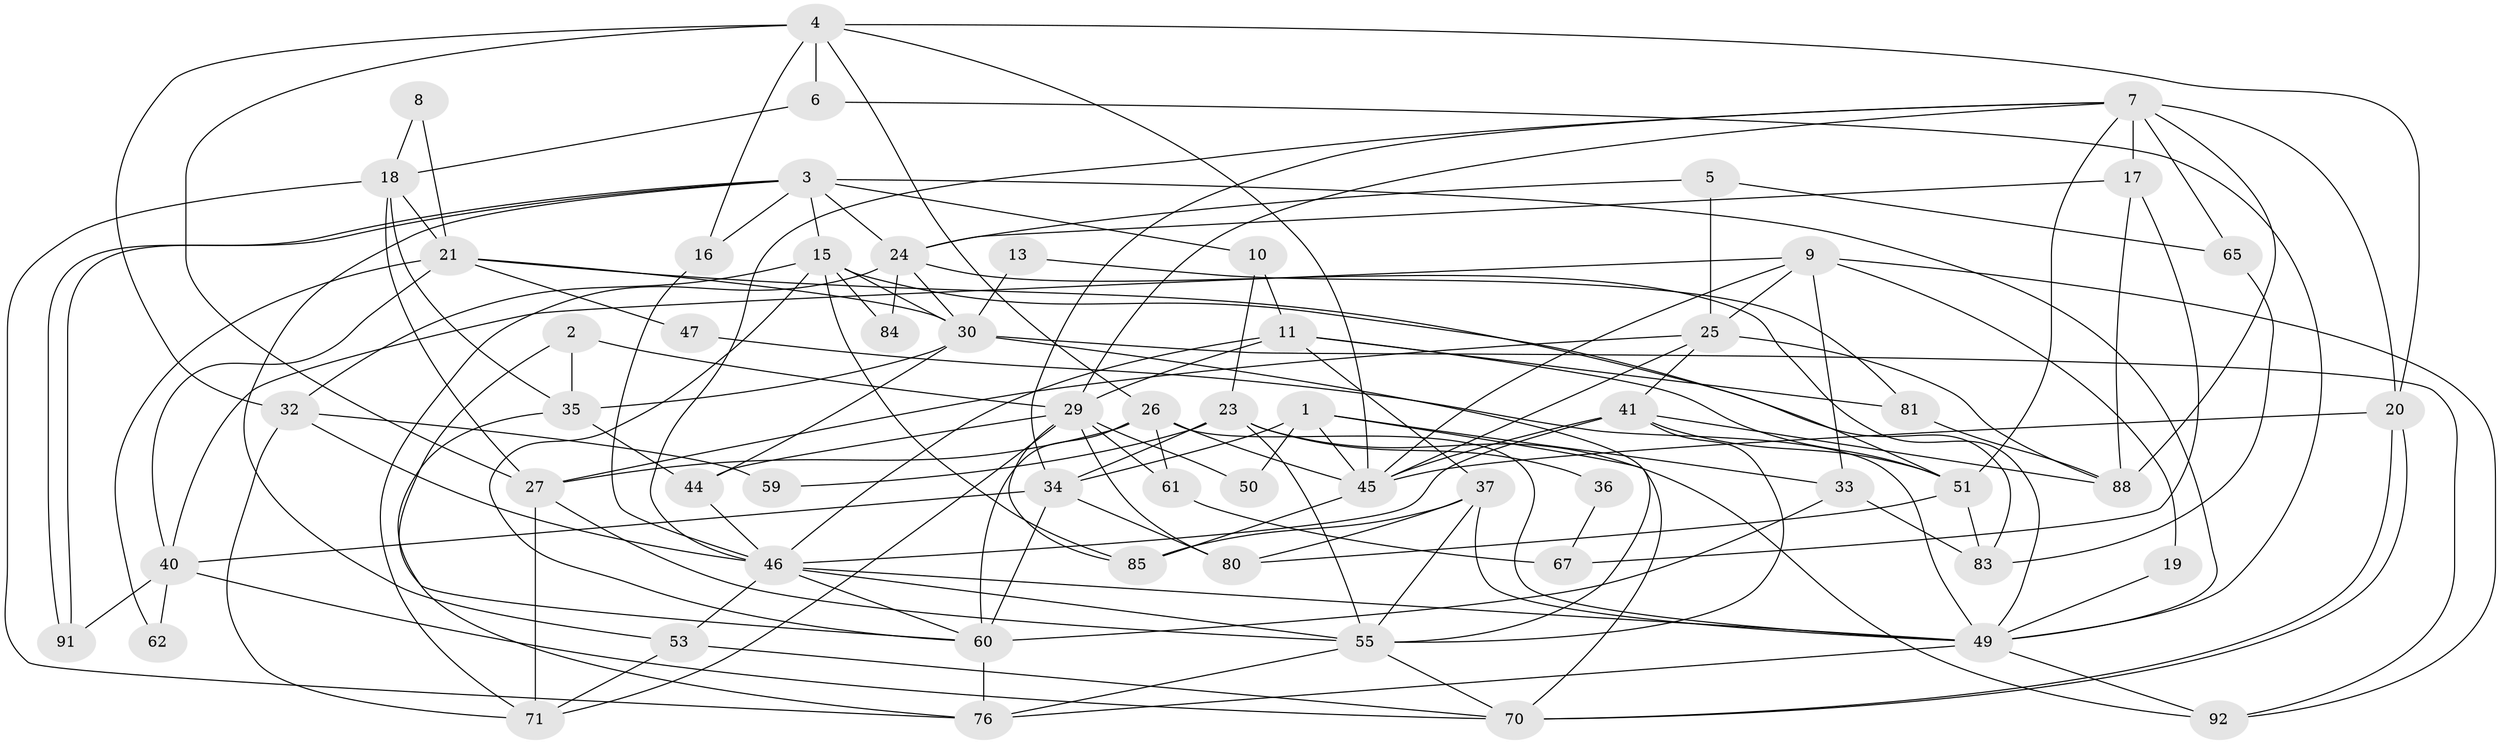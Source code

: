 // Generated by graph-tools (version 1.1) at 2025/23/03/03/25 07:23:56]
// undirected, 60 vertices, 148 edges
graph export_dot {
graph [start="1"]
  node [color=gray90,style=filled];
  1 [super="+68"];
  2 [super="+56"];
  3 [super="+12"];
  4 [super="+14"];
  5;
  6;
  7 [super="+28"];
  8;
  9 [super="+94"];
  10 [super="+22"];
  11 [super="+89"];
  13 [super="+42"];
  15 [super="+74"];
  16 [super="+38"];
  17;
  18 [super="+79"];
  19;
  20 [super="+31"];
  21;
  23 [super="+73"];
  24 [super="+82"];
  25 [super="+72"];
  26;
  27 [super="+52"];
  29 [super="+57"];
  30 [super="+39"];
  32 [super="+64"];
  33 [super="+69"];
  34 [super="+77"];
  35 [super="+78"];
  36;
  37 [super="+63"];
  40 [super="+58"];
  41 [super="+43"];
  44;
  45 [super="+48"];
  46 [super="+66"];
  47;
  49 [super="+96"];
  50;
  51 [super="+54"];
  53;
  55 [super="+90"];
  59;
  60 [super="+86"];
  61 [super="+95"];
  62;
  65;
  67;
  70 [super="+97"];
  71 [super="+75"];
  76;
  80;
  81;
  83 [super="+93"];
  84;
  85 [super="+87"];
  88;
  91;
  92;
  1 -- 34;
  1 -- 50;
  1 -- 45;
  1 -- 70;
  1 -- 33;
  2 -- 29 [weight=2];
  2 -- 35;
  2 -- 60;
  3 -- 91;
  3 -- 91;
  3 -- 49;
  3 -- 24;
  3 -- 53;
  3 -- 10;
  3 -- 16;
  3 -- 15;
  4 -- 20;
  4 -- 26;
  4 -- 32;
  4 -- 45;
  4 -- 6;
  4 -- 16;
  4 -- 27;
  5 -- 25;
  5 -- 65;
  5 -- 24;
  6 -- 18;
  6 -- 49;
  7 -- 17;
  7 -- 65 [weight=2];
  7 -- 88;
  7 -- 46;
  7 -- 20;
  7 -- 34;
  7 -- 51;
  7 -- 29;
  8 -- 21;
  8 -- 18;
  9 -- 45;
  9 -- 33;
  9 -- 19;
  9 -- 92;
  9 -- 25;
  9 -- 40;
  10 -- 11 [weight=2];
  10 -- 23;
  11 -- 81;
  11 -- 51;
  11 -- 29;
  11 -- 46;
  11 -- 37;
  13 -- 81;
  13 -- 30;
  15 -- 84;
  15 -- 85;
  15 -- 60;
  15 -- 30;
  15 -- 51;
  15 -- 32;
  16 -- 46;
  17 -- 88;
  17 -- 24;
  17 -- 67;
  18 -- 27 [weight=2];
  18 -- 76;
  18 -- 21;
  18 -- 35;
  19 -- 49;
  20 -- 70;
  20 -- 70;
  20 -- 45;
  21 -- 30;
  21 -- 40;
  21 -- 47;
  21 -- 62;
  21 -- 83;
  23 -- 92;
  23 -- 36;
  23 -- 59;
  23 -- 34;
  23 -- 55;
  24 -- 49;
  24 -- 84;
  24 -- 71;
  24 -- 30;
  25 -- 41;
  25 -- 45;
  25 -- 27;
  25 -- 88;
  26 -- 60;
  26 -- 49;
  26 -- 45;
  26 -- 27;
  26 -- 61;
  27 -- 55;
  27 -- 71 [weight=2];
  29 -- 44;
  29 -- 61;
  29 -- 80;
  29 -- 85;
  29 -- 50;
  29 -- 71;
  30 -- 44;
  30 -- 35;
  30 -- 55;
  30 -- 92;
  32 -- 71;
  32 -- 59;
  32 -- 46;
  33 -- 60;
  33 -- 83;
  34 -- 60;
  34 -- 80;
  34 -- 40;
  35 -- 44;
  35 -- 76;
  36 -- 67;
  37 -- 55;
  37 -- 80;
  37 -- 85;
  37 -- 49;
  40 -- 70;
  40 -- 91;
  40 -- 62;
  41 -- 88;
  41 -- 45;
  41 -- 51;
  41 -- 46;
  41 -- 55;
  44 -- 46;
  45 -- 85;
  46 -- 55;
  46 -- 60;
  46 -- 53;
  46 -- 49;
  47 -- 49;
  49 -- 76;
  49 -- 92;
  51 -- 80;
  51 -- 83;
  53 -- 70;
  53 -- 71;
  55 -- 76;
  55 -- 70;
  60 -- 76;
  61 -- 67;
  65 -- 83;
  81 -- 88;
}
